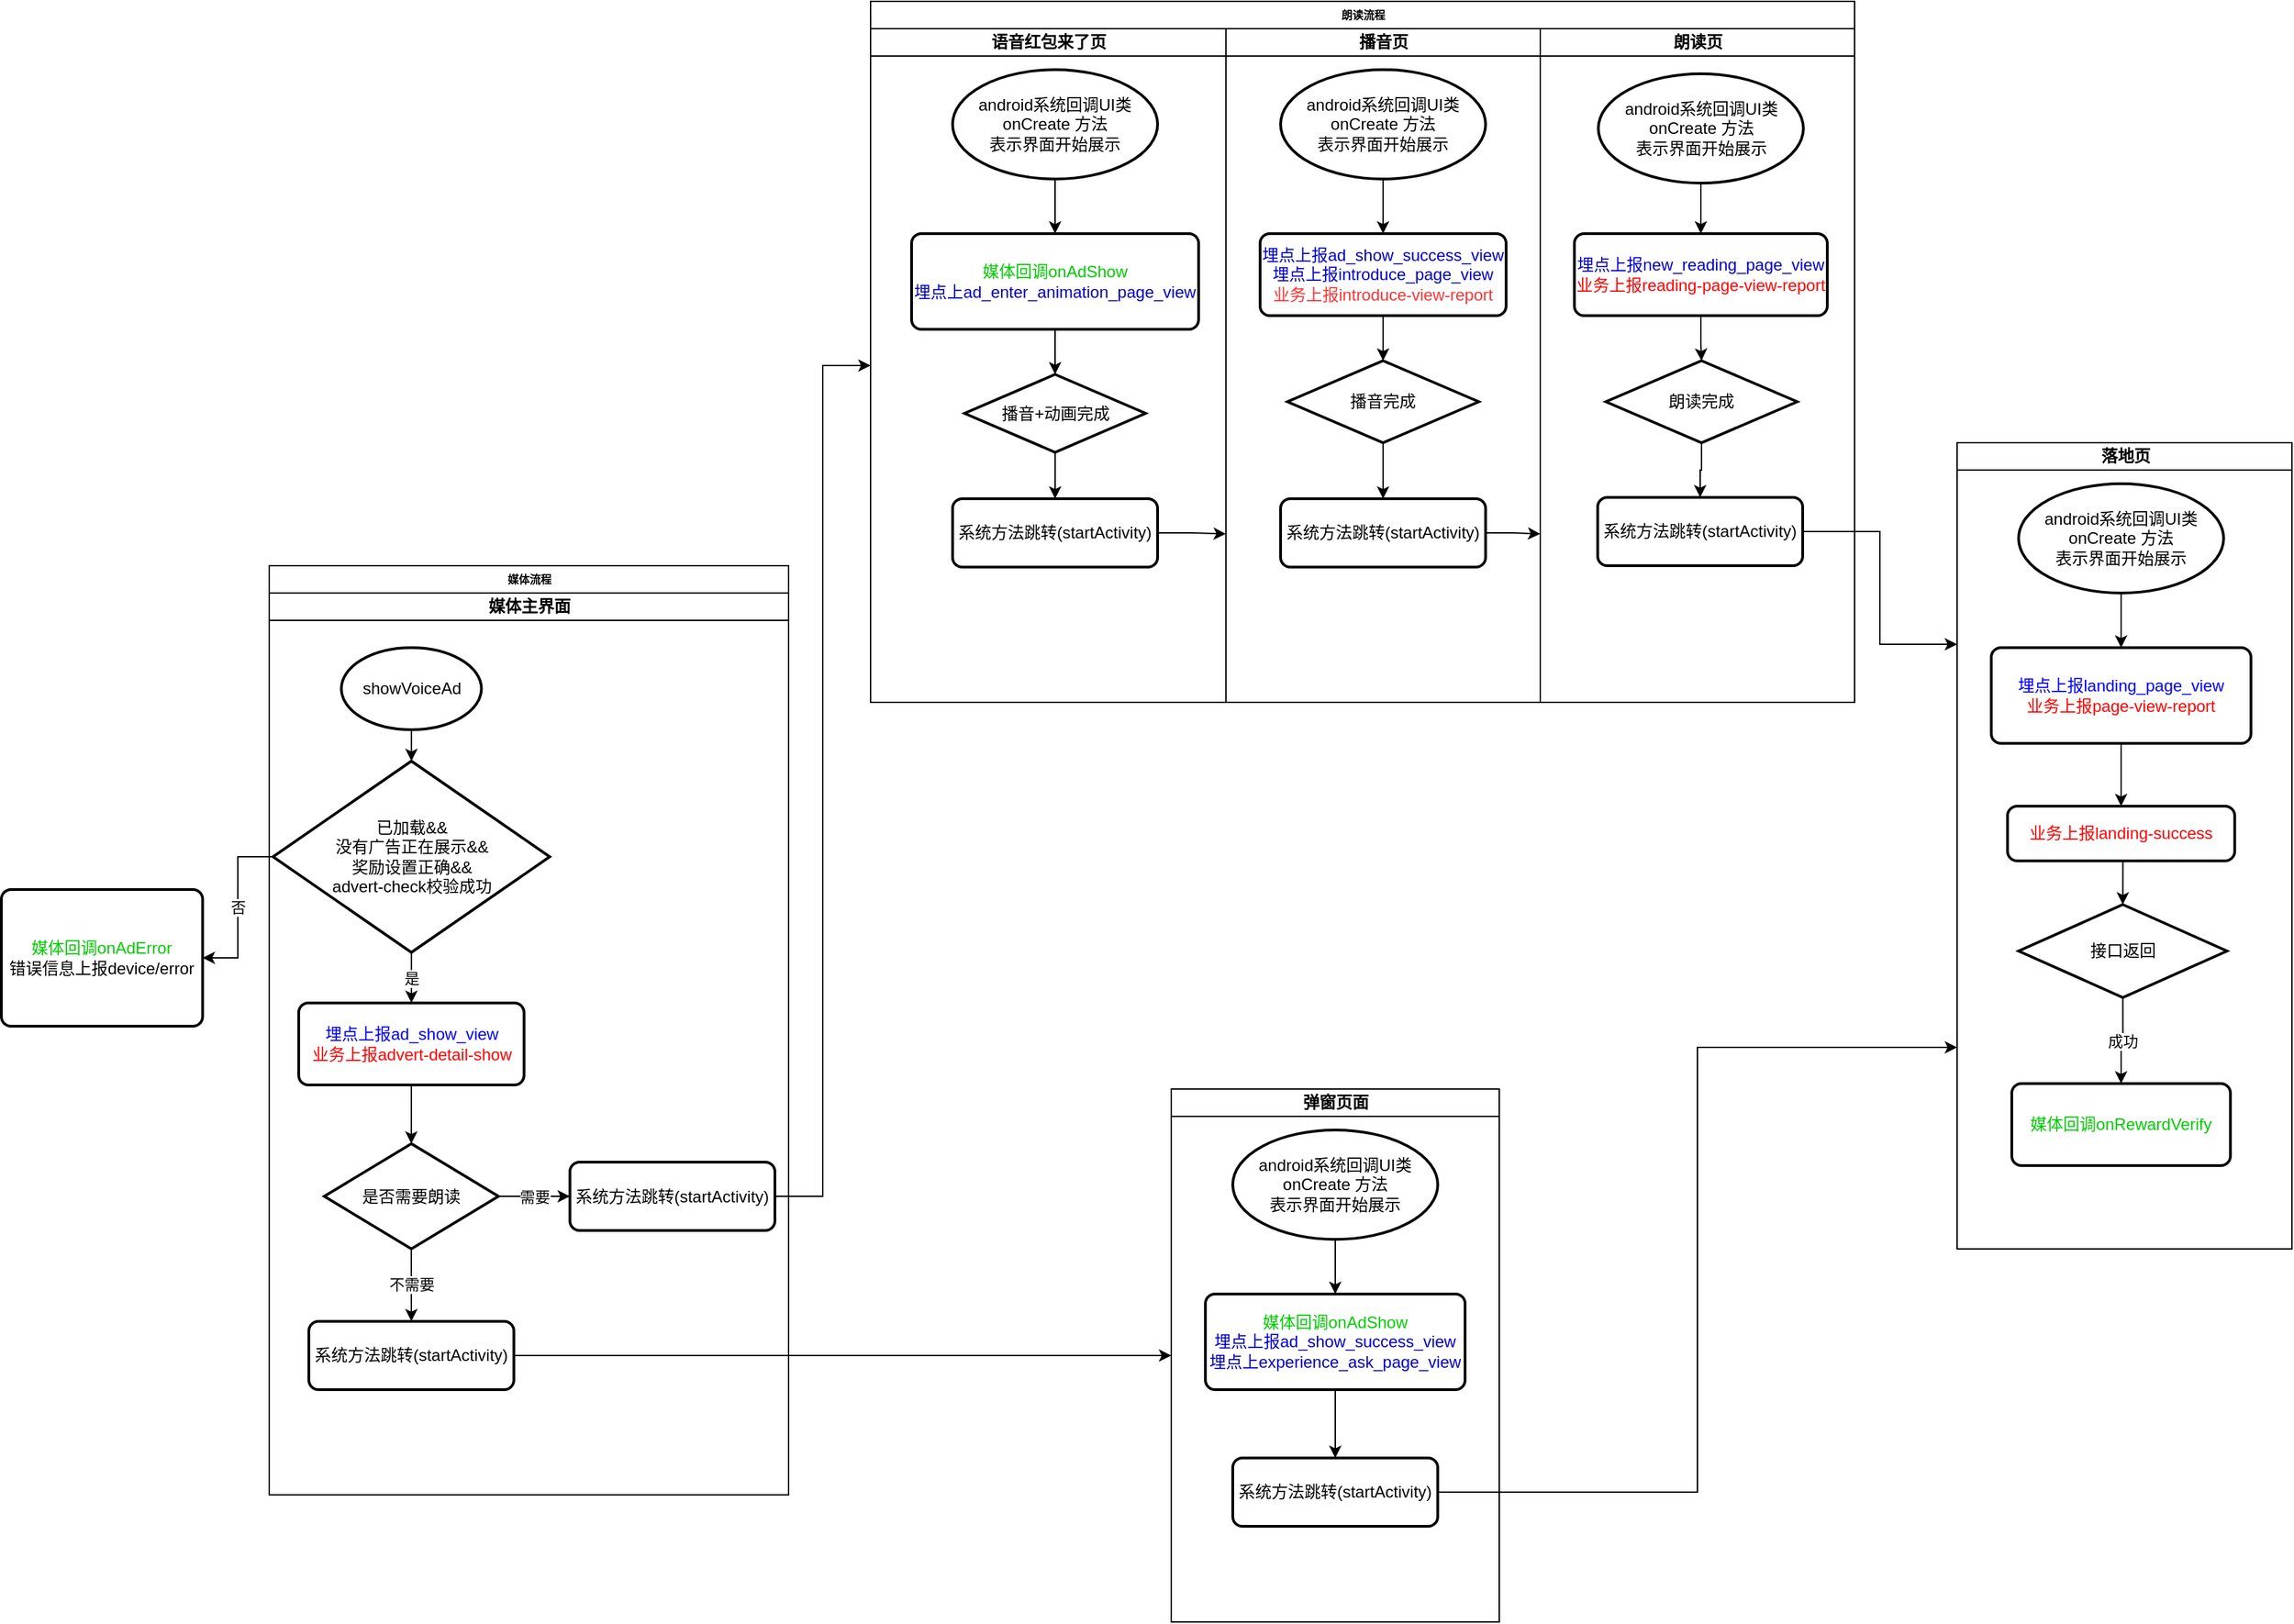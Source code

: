 <mxfile version="21.0.6" type="github">
  <diagram name="Page-1" id="74e2e168-ea6b-b213-b513-2b3c1d86103e">
    <mxGraphModel dx="2728" dy="1000" grid="1" gridSize="10" guides="1" tooltips="1" connect="1" arrows="1" fold="1" page="1" pageScale="1" pageWidth="1100" pageHeight="850" background="none" math="0" shadow="0">
      <root>
        <mxCell id="0" />
        <mxCell id="1" parent="0" />
        <mxCell id="77e6c97f196da883-1" value="媒体流程" style="swimlane;html=1;childLayout=stackLayout;startSize=20;rounded=0;shadow=0;labelBackgroundColor=none;strokeWidth=1;fontFamily=Verdana;fontSize=8;align=center;" parent="1" vertex="1">
          <mxGeometry x="-810" y="440" width="380" height="680" as="geometry" />
        </mxCell>
        <mxCell id="77e6c97f196da883-2" value="媒体主界面" style="swimlane;html=1;startSize=20;" parent="77e6c97f196da883-1" vertex="1">
          <mxGeometry y="20" width="380" height="660" as="geometry" />
        </mxCell>
        <mxCell id="MwVOwVF4fuhGAuUADE6C-8" style="edgeStyle=orthogonalEdgeStyle;rounded=0;orthogonalLoop=1;jettySize=auto;html=1;" edge="1" parent="77e6c97f196da883-2" source="tChkTuHsVLL2bAbG7b89-1" target="tChkTuHsVLL2bAbG7b89-2">
          <mxGeometry relative="1" as="geometry" />
        </mxCell>
        <mxCell id="tChkTuHsVLL2bAbG7b89-1" value="showVoiceAd" style="strokeWidth=2;html=1;shape=mxgraph.flowchart.start_1;whiteSpace=wrap;" parent="77e6c97f196da883-2" vertex="1">
          <mxGeometry x="52.75" y="40" width="102.5" height="60" as="geometry" />
        </mxCell>
        <mxCell id="MwVOwVF4fuhGAuUADE6C-9" value="是" style="edgeStyle=orthogonalEdgeStyle;rounded=0;orthogonalLoop=1;jettySize=auto;html=1;" edge="1" parent="77e6c97f196da883-2" source="tChkTuHsVLL2bAbG7b89-2" target="tChkTuHsVLL2bAbG7b89-5">
          <mxGeometry relative="1" as="geometry" />
        </mxCell>
        <mxCell id="tChkTuHsVLL2bAbG7b89-2" value="已加载&amp;amp;&amp;amp;&lt;br&gt;没有广告正在展示&amp;amp;&amp;amp;&lt;br&gt;奖励设置正确&amp;amp;&amp;amp;&lt;br&gt;advert-check校验成功" style="strokeWidth=2;html=1;shape=mxgraph.flowchart.decision;whiteSpace=wrap;" parent="77e6c97f196da883-2" vertex="1">
          <mxGeometry x="2.75" y="123" width="202.5" height="140" as="geometry" />
        </mxCell>
        <mxCell id="tChkTuHsVLL2bAbG7b89-5" value="&lt;font color=&quot;#0000ff&quot;&gt;埋点上报ad_show_view&lt;/font&gt;&lt;br&gt;&lt;font color=&quot;#ff0000&quot;&gt;业务上报advert-detail-show&lt;/font&gt;&lt;br&gt;" style="rounded=1;whiteSpace=wrap;html=1;absoluteArcSize=1;arcSize=14;strokeWidth=2;" parent="77e6c97f196da883-2" vertex="1">
          <mxGeometry x="21.56" y="300" width="164.87" height="60" as="geometry" />
        </mxCell>
        <mxCell id="MwVOwVF4fuhGAuUADE6C-5" value="不需要" style="edgeStyle=orthogonalEdgeStyle;rounded=0;orthogonalLoop=1;jettySize=auto;html=1;" edge="1" parent="77e6c97f196da883-2" source="tChkTuHsVLL2bAbG7b89-93" target="MwVOwVF4fuhGAuUADE6C-1">
          <mxGeometry relative="1" as="geometry" />
        </mxCell>
        <mxCell id="MwVOwVF4fuhGAuUADE6C-7" value="需要" style="edgeStyle=orthogonalEdgeStyle;rounded=0;orthogonalLoop=1;jettySize=auto;html=1;entryX=0;entryY=0.5;entryDx=0;entryDy=0;" edge="1" parent="77e6c97f196da883-2" source="tChkTuHsVLL2bAbG7b89-93" target="MwVOwVF4fuhGAuUADE6C-2">
          <mxGeometry relative="1" as="geometry" />
        </mxCell>
        <mxCell id="tChkTuHsVLL2bAbG7b89-93" value="&lt;font color=&quot;#000000&quot;&gt;是否需要朗读&lt;/font&gt;" style="strokeWidth=2;html=1;shape=mxgraph.flowchart.decision;whiteSpace=wrap;fontColor=#00CC00;" parent="77e6c97f196da883-2" vertex="1">
          <mxGeometry x="40.24" y="403" width="127.5" height="77" as="geometry" />
        </mxCell>
        <mxCell id="tChkTuHsVLL2bAbG7b89-92" style="edgeStyle=orthogonalEdgeStyle;rounded=0;orthogonalLoop=1;jettySize=auto;html=1;exitX=0.5;exitY=1;exitDx=0;exitDy=0;fontColor=#00CC00;" parent="77e6c97f196da883-2" source="tChkTuHsVLL2bAbG7b89-5" target="tChkTuHsVLL2bAbG7b89-93" edge="1">
          <mxGeometry relative="1" as="geometry">
            <mxPoint x="104" y="383" as="targetPoint" />
          </mxGeometry>
        </mxCell>
        <mxCell id="MwVOwVF4fuhGAuUADE6C-1" value="系统方法跳转(startActivity)" style="rounded=1;whiteSpace=wrap;html=1;absoluteArcSize=1;arcSize=14;strokeWidth=2;" vertex="1" parent="77e6c97f196da883-2">
          <mxGeometry x="28.99" y="533" width="150" height="50" as="geometry" />
        </mxCell>
        <mxCell id="MwVOwVF4fuhGAuUADE6C-2" value="系统方法跳转(startActivity)" style="rounded=1;whiteSpace=wrap;html=1;absoluteArcSize=1;arcSize=14;strokeWidth=2;" vertex="1" parent="77e6c97f196da883-2">
          <mxGeometry x="220" y="416.5" width="150" height="50" as="geometry" />
        </mxCell>
        <mxCell id="tChkTuHsVLL2bAbG7b89-12" value="否" style="edgeStyle=orthogonalEdgeStyle;rounded=0;orthogonalLoop=1;jettySize=auto;html=1;" parent="1" source="tChkTuHsVLL2bAbG7b89-2" target="tChkTuHsVLL2bAbG7b89-7" edge="1">
          <mxGeometry x="-0.007" relative="1" as="geometry">
            <mxPoint x="-816" y="1117.381" as="targetPoint" />
            <mxPoint as="offset" />
          </mxGeometry>
        </mxCell>
        <mxCell id="tChkTuHsVLL2bAbG7b89-7" value="&lt;font color=&quot;#00cc00&quot;&gt;媒体回调onAdError&lt;/font&gt;&lt;br&gt;错误信息上报device/error" style="rounded=1;whiteSpace=wrap;html=1;absoluteArcSize=1;arcSize=14;strokeWidth=2;" parent="1" vertex="1">
          <mxGeometry x="-1006" y="677" width="147.25" height="100" as="geometry" />
        </mxCell>
        <mxCell id="tChkTuHsVLL2bAbG7b89-46" value="朗读流程" style="swimlane;html=1;childLayout=stackLayout;startSize=20;rounded=0;shadow=0;labelBackgroundColor=none;strokeWidth=1;fontFamily=Verdana;fontSize=8;align=center;" parent="1" vertex="1">
          <mxGeometry x="-370" y="27" width="720" height="513" as="geometry" />
        </mxCell>
        <mxCell id="tChkTuHsVLL2bAbG7b89-53" value="语音红包来了页" style="swimlane;html=1;startSize=20;" parent="tChkTuHsVLL2bAbG7b89-46" vertex="1">
          <mxGeometry y="20" width="260" height="493" as="geometry" />
        </mxCell>
        <mxCell id="tChkTuHsVLL2bAbG7b89-54" style="edgeStyle=orthogonalEdgeStyle;rounded=0;orthogonalLoop=1;jettySize=auto;html=1;entryX=0.5;entryY=0;entryDx=0;entryDy=0;" parent="tChkTuHsVLL2bAbG7b89-53" source="tChkTuHsVLL2bAbG7b89-55" target="tChkTuHsVLL2bAbG7b89-57" edge="1">
          <mxGeometry relative="1" as="geometry" />
        </mxCell>
        <mxCell id="tChkTuHsVLL2bAbG7b89-55" value="android系统回调UI类onCreate 方法&lt;br&gt;表示界面开始展示" style="strokeWidth=2;html=1;shape=mxgraph.flowchart.start_1;whiteSpace=wrap;" parent="tChkTuHsVLL2bAbG7b89-53" vertex="1">
          <mxGeometry x="60" y="30" width="150" height="80" as="geometry" />
        </mxCell>
        <mxCell id="tChkTuHsVLL2bAbG7b89-56" style="edgeStyle=orthogonalEdgeStyle;rounded=0;orthogonalLoop=1;jettySize=auto;html=1;exitX=0.5;exitY=1;exitDx=0;exitDy=0;entryX=0.5;entryY=0;entryDx=0;entryDy=0;entryPerimeter=0;" parent="tChkTuHsVLL2bAbG7b89-53" source="tChkTuHsVLL2bAbG7b89-57" target="tChkTuHsVLL2bAbG7b89-59" edge="1">
          <mxGeometry relative="1" as="geometry" />
        </mxCell>
        <mxCell id="tChkTuHsVLL2bAbG7b89-57" value="&lt;font color=&quot;#00cc00&quot;&gt;媒体回调onAdShow&lt;/font&gt;&lt;br&gt;&lt;font color=&quot;#0000cc&quot;&gt;埋点上ad_enter_animation_page_view&lt;/font&gt;" style="rounded=1;whiteSpace=wrap;html=1;absoluteArcSize=1;arcSize=14;strokeWidth=2;" parent="tChkTuHsVLL2bAbG7b89-53" vertex="1">
          <mxGeometry x="30" y="150" width="210" height="70" as="geometry" />
        </mxCell>
        <mxCell id="tChkTuHsVLL2bAbG7b89-58" style="edgeStyle=orthogonalEdgeStyle;rounded=0;orthogonalLoop=1;jettySize=auto;html=1;" parent="tChkTuHsVLL2bAbG7b89-53" source="tChkTuHsVLL2bAbG7b89-59" target="tChkTuHsVLL2bAbG7b89-60" edge="1">
          <mxGeometry relative="1" as="geometry" />
        </mxCell>
        <mxCell id="tChkTuHsVLL2bAbG7b89-59" value="播音+动画完成" style="strokeWidth=2;html=1;shape=mxgraph.flowchart.decision;whiteSpace=wrap;" parent="tChkTuHsVLL2bAbG7b89-53" vertex="1">
          <mxGeometry x="68.75" y="253" width="132.5" height="57" as="geometry" />
        </mxCell>
        <mxCell id="tChkTuHsVLL2bAbG7b89-60" value="系统方法跳转(startActivity)" style="rounded=1;whiteSpace=wrap;html=1;absoluteArcSize=1;arcSize=14;strokeWidth=2;" parent="tChkTuHsVLL2bAbG7b89-53" vertex="1">
          <mxGeometry x="60" y="344" width="150" height="50" as="geometry" />
        </mxCell>
        <mxCell id="tChkTuHsVLL2bAbG7b89-61" value="播音页" style="swimlane;html=1;startSize=20;" parent="tChkTuHsVLL2bAbG7b89-46" vertex="1">
          <mxGeometry x="260" y="20" width="230" height="493" as="geometry" />
        </mxCell>
        <mxCell id="tChkTuHsVLL2bAbG7b89-62" style="edgeStyle=orthogonalEdgeStyle;rounded=0;orthogonalLoop=1;jettySize=auto;html=1;entryX=0.5;entryY=0;entryDx=0;entryDy=0;" parent="tChkTuHsVLL2bAbG7b89-61" source="tChkTuHsVLL2bAbG7b89-63" target="tChkTuHsVLL2bAbG7b89-65" edge="1">
          <mxGeometry relative="1" as="geometry" />
        </mxCell>
        <mxCell id="tChkTuHsVLL2bAbG7b89-63" value="android系统回调UI类onCreate 方法&lt;br&gt;表示界面开始展示" style="strokeWidth=2;html=1;shape=mxgraph.flowchart.start_1;whiteSpace=wrap;" parent="tChkTuHsVLL2bAbG7b89-61" vertex="1">
          <mxGeometry x="40" y="30" width="150" height="80" as="geometry" />
        </mxCell>
        <mxCell id="tChkTuHsVLL2bAbG7b89-64" style="edgeStyle=orthogonalEdgeStyle;rounded=0;orthogonalLoop=1;jettySize=auto;html=1;entryX=0.5;entryY=0;entryDx=0;entryDy=0;entryPerimeter=0;" parent="tChkTuHsVLL2bAbG7b89-61" source="tChkTuHsVLL2bAbG7b89-65" target="tChkTuHsVLL2bAbG7b89-67" edge="1">
          <mxGeometry relative="1" as="geometry" />
        </mxCell>
        <mxCell id="tChkTuHsVLL2bAbG7b89-65" value="&lt;font color=&quot;#0000cc&quot;&gt;埋点上报ad_show_success_view&lt;/font&gt;&lt;br&gt;&lt;font color=&quot;#0000cc&quot;&gt;埋点上报introduce_page_view&lt;/font&gt;&lt;br&gt;&lt;font color=&quot;#ff3333&quot;&gt;业务上报introduce-view-report&lt;/font&gt;" style="rounded=1;whiteSpace=wrap;html=1;absoluteArcSize=1;arcSize=14;strokeWidth=2;" parent="tChkTuHsVLL2bAbG7b89-61" vertex="1">
          <mxGeometry x="25" y="150" width="180" height="60" as="geometry" />
        </mxCell>
        <mxCell id="tChkTuHsVLL2bAbG7b89-66" style="edgeStyle=orthogonalEdgeStyle;rounded=0;orthogonalLoop=1;jettySize=auto;html=1;entryX=0.5;entryY=0;entryDx=0;entryDy=0;" parent="tChkTuHsVLL2bAbG7b89-61" source="tChkTuHsVLL2bAbG7b89-67" target="tChkTuHsVLL2bAbG7b89-68" edge="1">
          <mxGeometry relative="1" as="geometry" />
        </mxCell>
        <mxCell id="tChkTuHsVLL2bAbG7b89-67" value="播音完成" style="strokeWidth=2;html=1;shape=mxgraph.flowchart.decision;whiteSpace=wrap;" parent="tChkTuHsVLL2bAbG7b89-61" vertex="1">
          <mxGeometry x="45" y="243" width="140" height="60" as="geometry" />
        </mxCell>
        <mxCell id="tChkTuHsVLL2bAbG7b89-68" value="系统方法跳转(startActivity)" style="rounded=1;whiteSpace=wrap;html=1;absoluteArcSize=1;arcSize=14;strokeWidth=2;" parent="tChkTuHsVLL2bAbG7b89-61" vertex="1">
          <mxGeometry x="40" y="344" width="150" height="50" as="geometry" />
        </mxCell>
        <mxCell id="tChkTuHsVLL2bAbG7b89-121" value="朗读页" style="swimlane;html=1;startSize=20;" parent="tChkTuHsVLL2bAbG7b89-46" vertex="1">
          <mxGeometry x="490" y="20" width="230" height="493" as="geometry" />
        </mxCell>
        <mxCell id="tChkTuHsVLL2bAbG7b89-122" style="edgeStyle=orthogonalEdgeStyle;rounded=0;orthogonalLoop=1;jettySize=auto;html=1;entryX=0.5;entryY=0;entryDx=0;entryDy=0;" parent="tChkTuHsVLL2bAbG7b89-121" source="tChkTuHsVLL2bAbG7b89-123" target="tChkTuHsVLL2bAbG7b89-125" edge="1">
          <mxGeometry relative="1" as="geometry" />
        </mxCell>
        <mxCell id="tChkTuHsVLL2bAbG7b89-123" value="android系统回调UI类onCreate 方法&lt;br&gt;表示界面开始展示" style="strokeWidth=2;html=1;shape=mxgraph.flowchart.start_1;whiteSpace=wrap;" parent="tChkTuHsVLL2bAbG7b89-121" vertex="1">
          <mxGeometry x="42.5" y="33" width="150" height="80" as="geometry" />
        </mxCell>
        <mxCell id="tChkTuHsVLL2bAbG7b89-124" style="edgeStyle=orthogonalEdgeStyle;rounded=0;orthogonalLoop=1;jettySize=auto;html=1;entryX=0.5;entryY=0;entryDx=0;entryDy=0;entryPerimeter=0;" parent="tChkTuHsVLL2bAbG7b89-121" source="tChkTuHsVLL2bAbG7b89-125" target="tChkTuHsVLL2bAbG7b89-127" edge="1">
          <mxGeometry relative="1" as="geometry" />
        </mxCell>
        <mxCell id="tChkTuHsVLL2bAbG7b89-125" value="&lt;font color=&quot;#0000cc&quot;&gt;埋点上报new_reading_page_view&lt;/font&gt;&lt;br&gt;&lt;font color=&quot;#ff0000&quot;&gt;业务上报reading-page-view-report&lt;/font&gt;" style="rounded=1;whiteSpace=wrap;html=1;absoluteArcSize=1;arcSize=14;strokeWidth=2;" parent="tChkTuHsVLL2bAbG7b89-121" vertex="1">
          <mxGeometry x="25" y="150" width="185" height="60" as="geometry" />
        </mxCell>
        <mxCell id="tChkTuHsVLL2bAbG7b89-126" style="edgeStyle=orthogonalEdgeStyle;rounded=0;orthogonalLoop=1;jettySize=auto;html=1;entryX=0.5;entryY=0;entryDx=0;entryDy=0;" parent="tChkTuHsVLL2bAbG7b89-121" source="tChkTuHsVLL2bAbG7b89-127" target="tChkTuHsVLL2bAbG7b89-128" edge="1">
          <mxGeometry relative="1" as="geometry" />
        </mxCell>
        <mxCell id="tChkTuHsVLL2bAbG7b89-127" value="朗读完成" style="strokeWidth=2;html=1;shape=mxgraph.flowchart.decision;whiteSpace=wrap;" parent="tChkTuHsVLL2bAbG7b89-121" vertex="1">
          <mxGeometry x="48" y="243" width="140" height="60" as="geometry" />
        </mxCell>
        <mxCell id="tChkTuHsVLL2bAbG7b89-128" value="系统方法跳转(startActivity)" style="rounded=1;whiteSpace=wrap;html=1;absoluteArcSize=1;arcSize=14;strokeWidth=2;" parent="tChkTuHsVLL2bAbG7b89-121" vertex="1">
          <mxGeometry x="42" y="343" width="150" height="50" as="geometry" />
        </mxCell>
        <mxCell id="tChkTuHsVLL2bAbG7b89-132" style="edgeStyle=orthogonalEdgeStyle;rounded=0;orthogonalLoop=1;jettySize=auto;html=1;entryX=0;entryY=0.75;entryDx=0;entryDy=0;fontColor=#000000;" parent="tChkTuHsVLL2bAbG7b89-46" source="tChkTuHsVLL2bAbG7b89-60" target="tChkTuHsVLL2bAbG7b89-61" edge="1">
          <mxGeometry relative="1" as="geometry" />
        </mxCell>
        <mxCell id="tChkTuHsVLL2bAbG7b89-133" style="edgeStyle=orthogonalEdgeStyle;rounded=0;orthogonalLoop=1;jettySize=auto;html=1;entryX=0;entryY=0.75;entryDx=0;entryDy=0;fontColor=#000000;" parent="tChkTuHsVLL2bAbG7b89-46" source="tChkTuHsVLL2bAbG7b89-68" target="tChkTuHsVLL2bAbG7b89-121" edge="1">
          <mxGeometry relative="1" as="geometry" />
        </mxCell>
        <mxCell id="tChkTuHsVLL2bAbG7b89-81" value="落地页" style="swimlane;html=1;startSize=20;" parent="1" vertex="1">
          <mxGeometry x="425" y="350" width="245" height="590" as="geometry" />
        </mxCell>
        <mxCell id="tChkTuHsVLL2bAbG7b89-82" style="edgeStyle=orthogonalEdgeStyle;rounded=0;orthogonalLoop=1;jettySize=auto;html=1;entryX=0.5;entryY=0;entryDx=0;entryDy=0;" parent="tChkTuHsVLL2bAbG7b89-81" source="tChkTuHsVLL2bAbG7b89-83" target="tChkTuHsVLL2bAbG7b89-85" edge="1">
          <mxGeometry relative="1" as="geometry" />
        </mxCell>
        <mxCell id="tChkTuHsVLL2bAbG7b89-83" value="android系统回调UI类onCreate 方法&lt;br&gt;表示界面开始展示" style="strokeWidth=2;html=1;shape=mxgraph.flowchart.start_1;whiteSpace=wrap;" parent="tChkTuHsVLL2bAbG7b89-81" vertex="1">
          <mxGeometry x="45" y="30" width="150" height="80" as="geometry" />
        </mxCell>
        <mxCell id="tChkTuHsVLL2bAbG7b89-84" style="edgeStyle=orthogonalEdgeStyle;rounded=0;orthogonalLoop=1;jettySize=auto;html=1;entryX=0.5;entryY=0;entryDx=0;entryDy=0;" parent="tChkTuHsVLL2bAbG7b89-81" source="tChkTuHsVLL2bAbG7b89-85" target="tChkTuHsVLL2bAbG7b89-87" edge="1">
          <mxGeometry relative="1" as="geometry" />
        </mxCell>
        <mxCell id="tChkTuHsVLL2bAbG7b89-85" value="&lt;font color=&quot;#0000ff&quot;&gt;埋点上报landing_page_view&lt;/font&gt;&lt;br&gt;&lt;font color=&quot;#ff0000&quot;&gt;业务上报page-view-report&lt;/font&gt;" style="rounded=1;whiteSpace=wrap;html=1;absoluteArcSize=1;arcSize=14;strokeWidth=2;" parent="tChkTuHsVLL2bAbG7b89-81" vertex="1">
          <mxGeometry x="25" y="150" width="190" height="70" as="geometry" />
        </mxCell>
        <mxCell id="tChkTuHsVLL2bAbG7b89-86" style="edgeStyle=orthogonalEdgeStyle;rounded=0;orthogonalLoop=1;jettySize=auto;html=1;exitX=0.5;exitY=1;exitDx=0;exitDy=0;entryX=0.5;entryY=0;entryDx=0;entryDy=0;entryPerimeter=0;" parent="tChkTuHsVLL2bAbG7b89-81" source="tChkTuHsVLL2bAbG7b89-87" target="tChkTuHsVLL2bAbG7b89-90" edge="1">
          <mxGeometry relative="1" as="geometry" />
        </mxCell>
        <mxCell id="tChkTuHsVLL2bAbG7b89-87" value="&lt;font color=&quot;#ff0000&quot;&gt;业务上报landing-success&lt;/font&gt;" style="rounded=1;whiteSpace=wrap;html=1;absoluteArcSize=1;arcSize=14;strokeWidth=2;" parent="tChkTuHsVLL2bAbG7b89-81" vertex="1">
          <mxGeometry x="36.88" y="266" width="166.25" height="40" as="geometry" />
        </mxCell>
        <mxCell id="tChkTuHsVLL2bAbG7b89-88" value="&lt;font color=&quot;#00cc00&quot;&gt;媒体回调onRewardVerify&lt;/font&gt;" style="rounded=1;whiteSpace=wrap;html=1;absoluteArcSize=1;arcSize=14;strokeWidth=2;" parent="tChkTuHsVLL2bAbG7b89-81" vertex="1">
          <mxGeometry x="40" y="469" width="160" height="60" as="geometry" />
        </mxCell>
        <mxCell id="tChkTuHsVLL2bAbG7b89-89" value="成功" style="edgeStyle=orthogonalEdgeStyle;rounded=0;orthogonalLoop=1;jettySize=auto;html=1;exitX=0.5;exitY=1;exitDx=0;exitDy=0;exitPerimeter=0;entryX=0.5;entryY=0;entryDx=0;entryDy=0;" parent="tChkTuHsVLL2bAbG7b89-81" source="tChkTuHsVLL2bAbG7b89-90" target="tChkTuHsVLL2bAbG7b89-88" edge="1">
          <mxGeometry relative="1" as="geometry" />
        </mxCell>
        <mxCell id="tChkTuHsVLL2bAbG7b89-90" value="接口返回" style="strokeWidth=2;html=1;shape=mxgraph.flowchart.decision;whiteSpace=wrap;" parent="tChkTuHsVLL2bAbG7b89-81" vertex="1">
          <mxGeometry x="45" y="338" width="152.5" height="68" as="geometry" />
        </mxCell>
        <mxCell id="tChkTuHsVLL2bAbG7b89-105" value="弹窗页面" style="swimlane;html=1;startSize=20;" parent="1" vertex="1">
          <mxGeometry x="-150" y="823" width="240" height="390" as="geometry" />
        </mxCell>
        <mxCell id="tChkTuHsVLL2bAbG7b89-106" style="edgeStyle=orthogonalEdgeStyle;rounded=0;orthogonalLoop=1;jettySize=auto;html=1;entryX=0.5;entryY=0;entryDx=0;entryDy=0;" parent="tChkTuHsVLL2bAbG7b89-105" source="tChkTuHsVLL2bAbG7b89-107" target="tChkTuHsVLL2bAbG7b89-109" edge="1">
          <mxGeometry relative="1" as="geometry" />
        </mxCell>
        <mxCell id="tChkTuHsVLL2bAbG7b89-107" value="android系统回调UI类onCreate 方法&lt;br&gt;表示界面开始展示" style="strokeWidth=2;html=1;shape=mxgraph.flowchart.start_1;whiteSpace=wrap;" parent="tChkTuHsVLL2bAbG7b89-105" vertex="1">
          <mxGeometry x="45" y="30" width="150" height="80" as="geometry" />
        </mxCell>
        <mxCell id="tChkTuHsVLL2bAbG7b89-108" style="edgeStyle=orthogonalEdgeStyle;rounded=0;orthogonalLoop=1;jettySize=auto;html=1;entryX=0.5;entryY=0;entryDx=0;entryDy=0;" parent="tChkTuHsVLL2bAbG7b89-105" source="tChkTuHsVLL2bAbG7b89-109" edge="1">
          <mxGeometry relative="1" as="geometry">
            <mxPoint x="120.005" y="270" as="targetPoint" />
          </mxGeometry>
        </mxCell>
        <mxCell id="tChkTuHsVLL2bAbG7b89-109" value="&lt;span style=&quot;color: rgb(0, 204, 0);&quot;&gt;媒体回调onAdShow&lt;br&gt;&lt;/span&gt;&lt;font color=&quot;#0000cc&quot;&gt;埋点上报ad_show_success_view&lt;/font&gt;&lt;br&gt;&lt;font color=&quot;#0000cc&quot;&gt;埋点上experience_ask_page_view&lt;/font&gt;" style="rounded=1;whiteSpace=wrap;html=1;absoluteArcSize=1;arcSize=14;strokeWidth=2;" parent="tChkTuHsVLL2bAbG7b89-105" vertex="1">
          <mxGeometry x="25" y="150" width="190" height="70" as="geometry" />
        </mxCell>
        <mxCell id="tChkTuHsVLL2bAbG7b89-117" value="系统方法跳转(startActivity)" style="rounded=1;whiteSpace=wrap;html=1;absoluteArcSize=1;arcSize=14;strokeWidth=2;" parent="tChkTuHsVLL2bAbG7b89-105" vertex="1">
          <mxGeometry x="45" y="270" width="150" height="50" as="geometry" />
        </mxCell>
        <mxCell id="tChkTuHsVLL2bAbG7b89-129" style="edgeStyle=orthogonalEdgeStyle;rounded=0;orthogonalLoop=1;jettySize=auto;html=1;entryX=0;entryY=0.75;entryDx=0;entryDy=0;fontColor=#000000;" parent="1" source="tChkTuHsVLL2bAbG7b89-117" target="tChkTuHsVLL2bAbG7b89-81" edge="1">
          <mxGeometry relative="1" as="geometry" />
        </mxCell>
        <mxCell id="tChkTuHsVLL2bAbG7b89-134" style="edgeStyle=orthogonalEdgeStyle;rounded=0;orthogonalLoop=1;jettySize=auto;html=1;entryX=0;entryY=0.25;entryDx=0;entryDy=0;fontColor=#000000;" parent="1" source="tChkTuHsVLL2bAbG7b89-128" target="tChkTuHsVLL2bAbG7b89-81" edge="1">
          <mxGeometry relative="1" as="geometry" />
        </mxCell>
        <mxCell id="MwVOwVF4fuhGAuUADE6C-11" style="edgeStyle=orthogonalEdgeStyle;rounded=0;orthogonalLoop=1;jettySize=auto;html=1;entryX=0;entryY=0.5;entryDx=0;entryDy=0;" edge="1" parent="1" source="MwVOwVF4fuhGAuUADE6C-1" target="tChkTuHsVLL2bAbG7b89-105">
          <mxGeometry relative="1" as="geometry" />
        </mxCell>
        <mxCell id="MwVOwVF4fuhGAuUADE6C-12" style="edgeStyle=orthogonalEdgeStyle;rounded=0;orthogonalLoop=1;jettySize=auto;html=1;entryX=0;entryY=0.5;entryDx=0;entryDy=0;" edge="1" parent="1" source="MwVOwVF4fuhGAuUADE6C-2" target="tChkTuHsVLL2bAbG7b89-53">
          <mxGeometry relative="1" as="geometry" />
        </mxCell>
      </root>
    </mxGraphModel>
  </diagram>
</mxfile>
